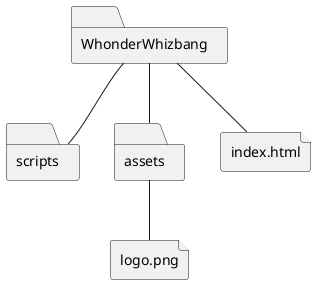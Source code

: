 @startuml

folder WhonderWhizbang
folder scripts
folder assets

WhonderWhizbang -- scripts
WhonderWhizbang -- assets

file index.html
file logo.png

WhonderWhizbang -- index.html
assets -- logo.png

@enduml